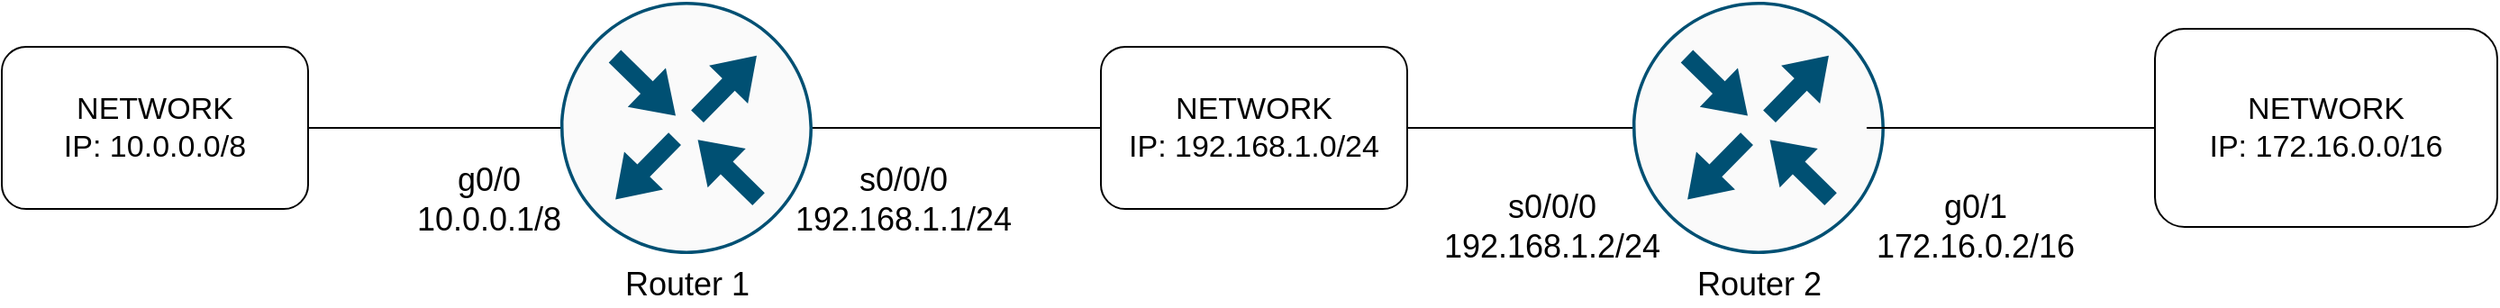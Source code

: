 <mxfile version="24.2.5" type="device">
  <diagram name="Page-1" id="Kfh8t_Ak4ihm8aRNfu7Z">
    <mxGraphModel dx="1948" dy="802" grid="1" gridSize="10" guides="1" tooltips="1" connect="1" arrows="1" fold="1" page="1" pageScale="1" pageWidth="850" pageHeight="1100" math="0" shadow="0">
      <root>
        <mxCell id="0" />
        <mxCell id="1" parent="0" />
        <mxCell id="OEtIv18NF1MfXvZT3ipg-17" value="&lt;font style=&quot;font-size: 18px;&quot;&gt;Router 1&lt;/font&gt;" style="sketch=0;points=[[0.5,0,0],[1,0.5,0],[0.5,1,0],[0,0.5,0],[0.145,0.145,0],[0.856,0.145,0],[0.855,0.856,0],[0.145,0.855,0]];verticalLabelPosition=bottom;html=1;verticalAlign=top;aspect=fixed;align=center;pointerEvents=1;shape=mxgraph.cisco19.rect;prIcon=router;fillColor=#FAFAFA;strokeColor=#005073;" vertex="1" parent="1">
          <mxGeometry x="90" y="265" width="140" height="140" as="geometry" />
        </mxCell>
        <mxCell id="OEtIv18NF1MfXvZT3ipg-18" value="&lt;span style=&quot;font-size: 18px;&quot;&gt;Router 2&lt;/span&gt;" style="sketch=0;points=[[0.5,0,0],[1,0.5,0],[0.5,1,0],[0,0.5,0],[0.145,0.145,0],[0.856,0.145,0],[0.855,0.856,0],[0.145,0.855,0]];verticalLabelPosition=bottom;html=1;verticalAlign=top;aspect=fixed;align=center;pointerEvents=1;shape=mxgraph.cisco19.rect;prIcon=router;fillColor=#FAFAFA;strokeColor=#005073;" vertex="1" parent="1">
          <mxGeometry x="685" y="265" width="140" height="140" as="geometry" />
        </mxCell>
        <mxCell id="OEtIv18NF1MfXvZT3ipg-19" value="&lt;div&gt;&lt;font style=&quot;font-size: 17px;&quot;&gt;NETWORK&lt;/font&gt;&lt;/div&gt;&lt;font style=&quot;font-size: 17px;&quot;&gt;IP: 192.168.1.0/24&lt;/font&gt;" style="rounded=1;whiteSpace=wrap;html=1;" vertex="1" parent="1">
          <mxGeometry x="390" y="290" width="170" height="90" as="geometry" />
        </mxCell>
        <mxCell id="OEtIv18NF1MfXvZT3ipg-20" value="&lt;div&gt;&lt;font style=&quot;font-size: 17px;&quot;&gt;NETWORK&lt;br&gt;&lt;/font&gt;&lt;/div&gt;&lt;font style=&quot;font-size: 17px;&quot;&gt;IP: 10.0.0.0/8&lt;/font&gt;" style="rounded=1;whiteSpace=wrap;html=1;" vertex="1" parent="1">
          <mxGeometry x="-220" y="290" width="170" height="90" as="geometry" />
        </mxCell>
        <mxCell id="OEtIv18NF1MfXvZT3ipg-21" value="&lt;div&gt;&lt;font style=&quot;font-size: 17px;&quot;&gt;NETWORK&lt;br&gt;&lt;/font&gt;&lt;/div&gt;&lt;font style=&quot;font-size: 17px;&quot;&gt;IP: 172.16.0.0/16&lt;/font&gt;" style="rounded=1;whiteSpace=wrap;html=1;" vertex="1" parent="1">
          <mxGeometry x="975" y="280" width="190" height="110" as="geometry" />
        </mxCell>
        <mxCell id="OEtIv18NF1MfXvZT3ipg-22" value="" style="endArrow=none;html=1;rounded=0;exitX=1;exitY=0.5;exitDx=0;exitDy=0;entryX=0;entryY=0.5;entryDx=0;entryDy=0;entryPerimeter=0;" edge="1" parent="1" source="OEtIv18NF1MfXvZT3ipg-20" target="OEtIv18NF1MfXvZT3ipg-17">
          <mxGeometry width="50" height="50" relative="1" as="geometry">
            <mxPoint x="120" y="410" as="sourcePoint" />
            <mxPoint x="170" y="360" as="targetPoint" />
          </mxGeometry>
        </mxCell>
        <mxCell id="OEtIv18NF1MfXvZT3ipg-23" value="" style="endArrow=none;html=1;rounded=0;exitX=1;exitY=0.5;exitDx=0;exitDy=0;exitPerimeter=0;" edge="1" parent="1" source="OEtIv18NF1MfXvZT3ipg-17" target="OEtIv18NF1MfXvZT3ipg-19">
          <mxGeometry width="50" height="50" relative="1" as="geometry">
            <mxPoint x="270" y="430" as="sourcePoint" />
            <mxPoint x="280" y="420" as="targetPoint" />
          </mxGeometry>
        </mxCell>
        <mxCell id="OEtIv18NF1MfXvZT3ipg-24" value="" style="endArrow=none;html=1;rounded=0;exitX=1;exitY=0.5;exitDx=0;exitDy=0;entryX=0;entryY=0.5;entryDx=0;entryDy=0;entryPerimeter=0;" edge="1" parent="1" source="OEtIv18NF1MfXvZT3ipg-19" target="OEtIv18NF1MfXvZT3ipg-18">
          <mxGeometry width="50" height="50" relative="1" as="geometry">
            <mxPoint x="585" y="450" as="sourcePoint" />
            <mxPoint x="675" y="450" as="targetPoint" />
          </mxGeometry>
        </mxCell>
        <mxCell id="OEtIv18NF1MfXvZT3ipg-25" value="" style="endArrow=none;html=1;rounded=0;" edge="1" parent="1" target="OEtIv18NF1MfXvZT3ipg-21">
          <mxGeometry width="50" height="50" relative="1" as="geometry">
            <mxPoint x="815" y="335" as="sourcePoint" />
            <mxPoint x="975" y="420" as="targetPoint" />
          </mxGeometry>
        </mxCell>
        <mxCell id="OEtIv18NF1MfXvZT3ipg-26" value="&lt;font style=&quot;font-size: 18px;&quot;&gt;g0/0&lt;/font&gt;&lt;div style=&quot;font-size: 18px;&quot;&gt;&lt;font style=&quot;font-size: 18px;&quot;&gt;10.0.0.1/8&lt;/font&gt;&lt;/div&gt;" style="text;html=1;align=center;verticalAlign=middle;resizable=0;points=[];autosize=1;strokeColor=none;fillColor=none;" vertex="1" parent="1">
          <mxGeometry y="345" width="100" height="60" as="geometry" />
        </mxCell>
        <mxCell id="OEtIv18NF1MfXvZT3ipg-27" value="&lt;font style=&quot;font-size: 18px;&quot;&gt;s0/0/0&lt;/font&gt;&lt;div style=&quot;font-size: 18px;&quot;&gt;&lt;font style=&quot;font-size: 18px;&quot;&gt;192.168.1.1/24&lt;/font&gt;&lt;/div&gt;" style="text;html=1;align=center;verticalAlign=middle;resizable=0;points=[];autosize=1;strokeColor=none;fillColor=none;" vertex="1" parent="1">
          <mxGeometry x="210" y="345" width="140" height="60" as="geometry" />
        </mxCell>
        <mxCell id="OEtIv18NF1MfXvZT3ipg-28" value="&lt;font style=&quot;font-size: 18px;&quot;&gt;s0/0/0&lt;/font&gt;&lt;div style=&quot;font-size: 18px;&quot;&gt;&lt;font style=&quot;font-size: 18px;&quot;&gt;192.168.1.2/24&lt;/font&gt;&lt;/div&gt;" style="text;html=1;align=center;verticalAlign=middle;resizable=0;points=[];autosize=1;strokeColor=none;fillColor=none;" vertex="1" parent="1">
          <mxGeometry x="570" y="360" width="140" height="60" as="geometry" />
        </mxCell>
        <mxCell id="OEtIv18NF1MfXvZT3ipg-29" value="&lt;div style=&quot;font-size: 18px;&quot;&gt;&lt;font style=&quot;font-size: 18px;&quot;&gt;g0/1&lt;/font&gt;&lt;/div&gt;&lt;div style=&quot;font-size: 18px;&quot;&gt;&lt;font style=&quot;font-size: 18px;&quot;&gt;172.16.0.2/16&lt;/font&gt;&lt;/div&gt;" style="text;html=1;align=center;verticalAlign=middle;resizable=0;points=[];autosize=1;strokeColor=none;fillColor=none;" vertex="1" parent="1">
          <mxGeometry x="810" y="360" width="130" height="60" as="geometry" />
        </mxCell>
      </root>
    </mxGraphModel>
  </diagram>
</mxfile>

